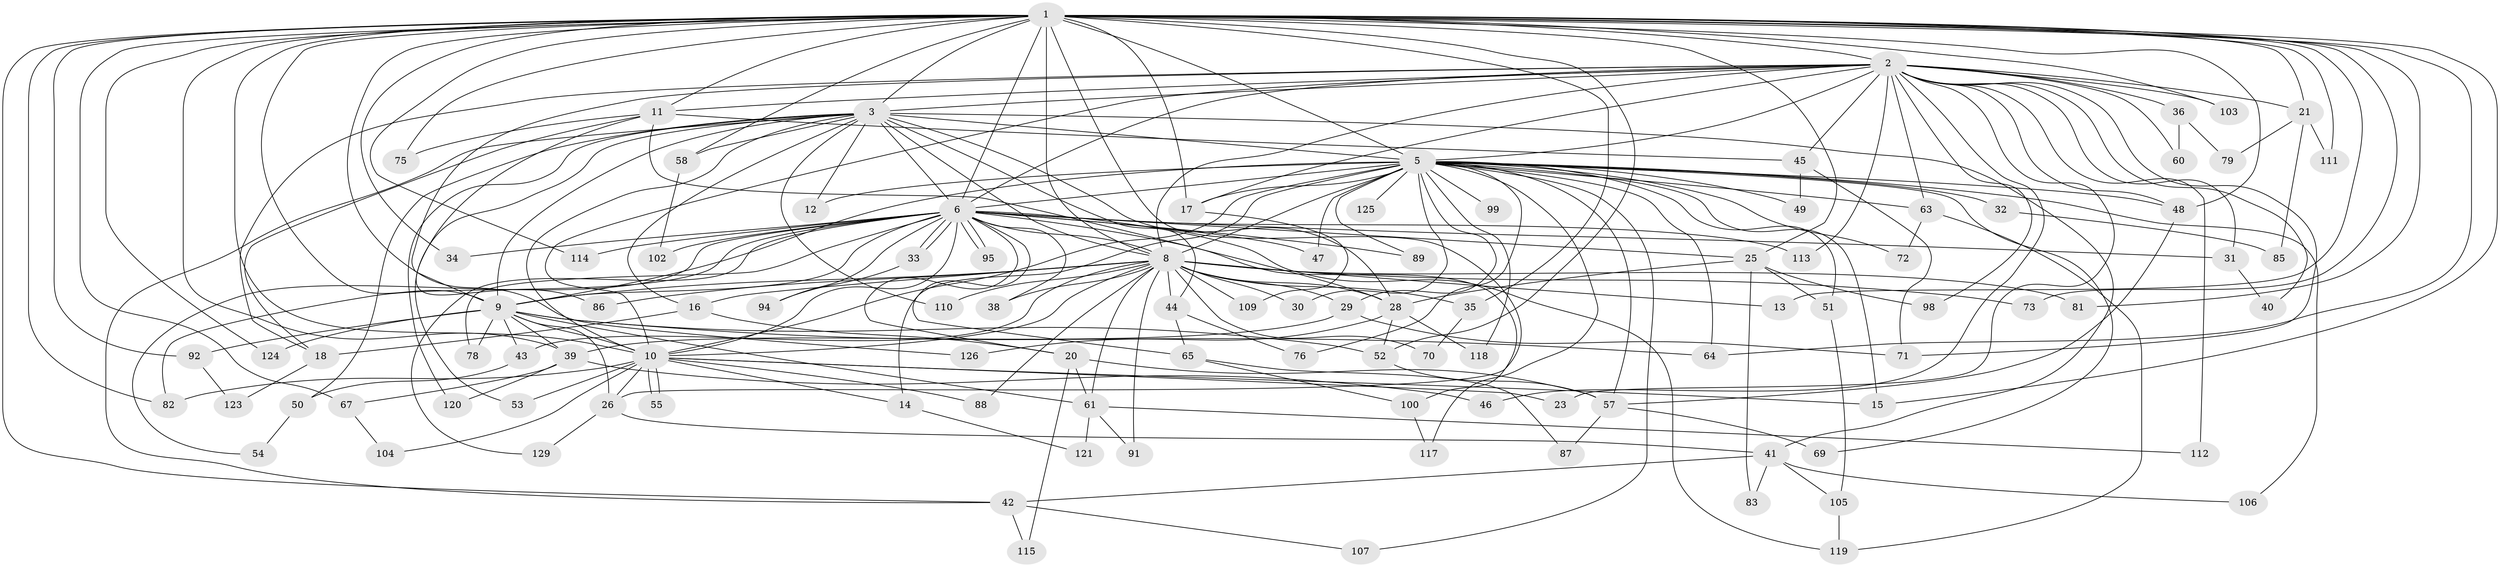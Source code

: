 // Generated by graph-tools (version 1.1) at 2025/23/03/03/25 07:23:45]
// undirected, 103 vertices, 231 edges
graph export_dot {
graph [start="1"]
  node [color=gray90,style=filled];
  1 [super="+4"];
  2 [super="+22"];
  3 [super="+24"];
  5 [super="+7"];
  6 [super="+19"];
  8 [super="+108"];
  9 [super="+74"];
  10 [super="+127"];
  11 [super="+62"];
  12;
  13;
  14;
  15 [super="+59"];
  16 [super="+116"];
  17 [super="+27"];
  18;
  20 [super="+96"];
  21 [super="+56"];
  23;
  25 [super="+37"];
  26 [super="+84"];
  28 [super="+93"];
  29;
  30;
  31;
  32;
  33 [super="+66"];
  34;
  35;
  36;
  38;
  39 [super="+80"];
  40;
  41 [super="+128"];
  42;
  43;
  44;
  45 [super="+90"];
  46;
  47;
  48 [super="+77"];
  49;
  50;
  51;
  52 [super="+101"];
  53;
  54;
  55;
  57 [super="+68"];
  58;
  60;
  61;
  63;
  64;
  65;
  67;
  69;
  70;
  71;
  72;
  73;
  75;
  76;
  78;
  79;
  81;
  82 [super="+97"];
  83;
  85;
  86;
  87;
  88;
  89;
  91;
  92;
  94;
  95;
  98;
  99;
  100;
  102;
  103;
  104;
  105;
  106;
  107;
  109;
  110;
  111;
  112;
  113;
  114;
  115;
  117;
  118;
  119 [super="+122"];
  120;
  121;
  123;
  124;
  125;
  126;
  129;
  1 -- 2 [weight=2];
  1 -- 3 [weight=3];
  1 -- 5 [weight=4];
  1 -- 6 [weight=2];
  1 -- 8 [weight=2];
  1 -- 9 [weight=2];
  1 -- 10 [weight=2];
  1 -- 11;
  1 -- 17;
  1 -- 35;
  1 -- 39;
  1 -- 52;
  1 -- 58;
  1 -- 67;
  1 -- 81;
  1 -- 111;
  1 -- 114;
  1 -- 64;
  1 -- 73;
  1 -- 75;
  1 -- 13;
  1 -- 15;
  1 -- 21;
  1 -- 25;
  1 -- 26;
  1 -- 92;
  1 -- 34;
  1 -- 103;
  1 -- 42;
  1 -- 124;
  1 -- 126;
  1 -- 82;
  1 -- 48;
  2 -- 3;
  2 -- 5 [weight=2];
  2 -- 6;
  2 -- 8;
  2 -- 9;
  2 -- 10;
  2 -- 11 [weight=2];
  2 -- 18;
  2 -- 21 [weight=2];
  2 -- 23;
  2 -- 36 [weight=2];
  2 -- 40;
  2 -- 45;
  2 -- 46;
  2 -- 48;
  2 -- 60;
  2 -- 63;
  2 -- 71;
  2 -- 98;
  2 -- 112;
  2 -- 17;
  2 -- 113;
  2 -- 103;
  2 -- 31;
  3 -- 5 [weight=2];
  3 -- 6;
  3 -- 8;
  3 -- 9;
  3 -- 10 [weight=2];
  3 -- 12;
  3 -- 16;
  3 -- 28;
  3 -- 41;
  3 -- 42;
  3 -- 44;
  3 -- 50;
  3 -- 53;
  3 -- 58;
  3 -- 110;
  3 -- 120;
  5 -- 6 [weight=3];
  5 -- 8 [weight=2];
  5 -- 9 [weight=2];
  5 -- 10 [weight=2];
  5 -- 14;
  5 -- 15;
  5 -- 17 [weight=2];
  5 -- 29;
  5 -- 32 [weight=2];
  5 -- 49;
  5 -- 51;
  5 -- 63;
  5 -- 72;
  5 -- 106;
  5 -- 118;
  5 -- 64;
  5 -- 69;
  5 -- 12;
  5 -- 76;
  5 -- 89;
  5 -- 30;
  5 -- 99;
  5 -- 107;
  5 -- 47;
  5 -- 48;
  5 -- 117;
  5 -- 57;
  5 -- 125;
  6 -- 8;
  6 -- 9;
  6 -- 10;
  6 -- 20;
  6 -- 25;
  6 -- 31;
  6 -- 33 [weight=2];
  6 -- 33;
  6 -- 34;
  6 -- 38;
  6 -- 54;
  6 -- 65;
  6 -- 78;
  6 -- 82;
  6 -- 89;
  6 -- 94;
  6 -- 95;
  6 -- 95;
  6 -- 100;
  6 -- 102;
  6 -- 113;
  6 -- 114;
  6 -- 119;
  6 -- 129;
  6 -- 47;
  8 -- 9;
  8 -- 10;
  8 -- 13;
  8 -- 16;
  8 -- 28;
  8 -- 29;
  8 -- 30;
  8 -- 35;
  8 -- 38;
  8 -- 43;
  8 -- 44;
  8 -- 70;
  8 -- 73;
  8 -- 81;
  8 -- 86;
  8 -- 88;
  8 -- 91;
  8 -- 109;
  8 -- 110;
  8 -- 61;
  9 -- 10;
  9 -- 39;
  9 -- 43;
  9 -- 61;
  9 -- 78;
  9 -- 124;
  9 -- 64;
  9 -- 92;
  9 -- 26;
  9 -- 52;
  10 -- 14;
  10 -- 15;
  10 -- 23;
  10 -- 26;
  10 -- 53;
  10 -- 55;
  10 -- 55;
  10 -- 82;
  10 -- 88;
  10 -- 104;
  11 -- 18;
  11 -- 45;
  11 -- 75;
  11 -- 86;
  11 -- 28;
  14 -- 121;
  16 -- 20;
  16 -- 18;
  17 -- 109;
  18 -- 123;
  20 -- 61;
  20 -- 115;
  20 -- 57;
  21 -- 85;
  21 -- 79;
  21 -- 111;
  25 -- 51;
  25 -- 98;
  25 -- 83;
  25 -- 28;
  26 -- 41;
  26 -- 129;
  28 -- 52;
  28 -- 118;
  28 -- 126;
  29 -- 71;
  29 -- 39;
  31 -- 40;
  32 -- 85;
  33 -- 94;
  35 -- 70;
  36 -- 60;
  36 -- 79;
  39 -- 46;
  39 -- 67;
  39 -- 120;
  41 -- 83;
  41 -- 105;
  41 -- 106;
  41 -- 42;
  42 -- 107;
  42 -- 115;
  43 -- 50;
  44 -- 65;
  44 -- 76;
  45 -- 49;
  45 -- 71;
  48 -- 57;
  50 -- 54;
  51 -- 105;
  52 -- 57;
  57 -- 87;
  57 -- 69;
  58 -- 102;
  61 -- 91;
  61 -- 112;
  61 -- 121;
  63 -- 72;
  63 -- 119;
  65 -- 87;
  65 -- 100;
  67 -- 104;
  92 -- 123;
  100 -- 117;
  105 -- 119;
}
